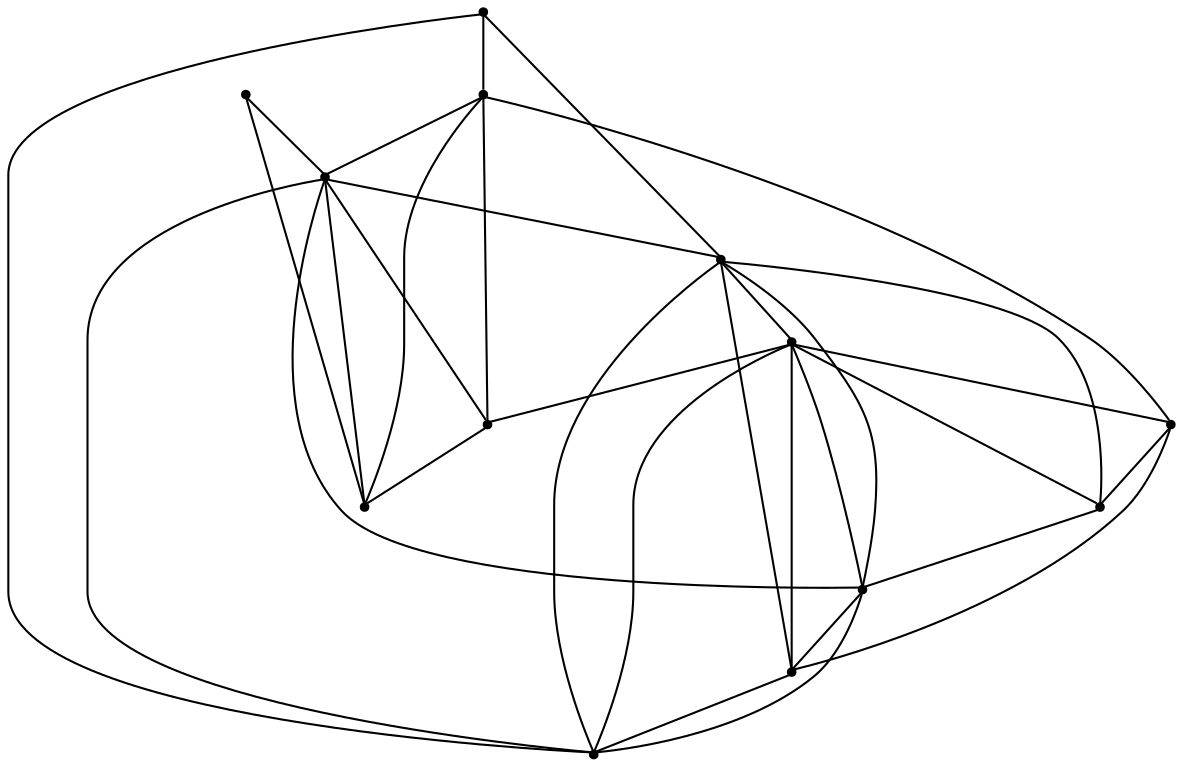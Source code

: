 graph {
  node [shape=point,comment="{\"directed\":false,\"doi\":\"10.1007/978-3-642-36763-2_7\",\"figure\":\"1 (1)\"}"]

  v0 [pos="931.9009812237714,888.1556692082644"]
  v1 [pos="925.479649516327,963.4179743991724"]
  v2 [pos="904.464526710503,665.2859485128936"]
  v3 [pos="804.6425502284851,650.7002284808976"]
  v4 [pos="769.6173243440594,738.7980385192982"]
  v5 [pos="825.6577366584664,825.1453790184237"]
  v6 [pos="817.4851500192166,991.422689125086"]
  v7 [pos="694.3130441556341,807.6424641090742"]
  v8 [pos="682.6379476527729,700.8750774119387"]
  v9 [pos="567.0546131603478,861.317934175201"]
  v10 [pos="634.1863703336808,997.2568245250212"]
  v11 [pos="608.501170752218,760.3848736440796"]
  v12 [pos="573.4758812436348,962.8344845527474"]

  v0 -- v7 [id="-1",pos="931.9009812237714,888.1556692082644 813.106933159506,847.8990666586693 813.106933159506,847.8990666586693 813.106933159506,847.8990666586693 694.3130441556341,807.6424641090742 694.3130441556341,807.6424641090742 694.3130441556341,807.6424641090742"]
  v9 -- v7 [id="-2",pos="567.0546131603478,861.317934175201 630.6836855036369,834.4801991421376 630.6836855036369,834.4801991421376 630.6836855036369,834.4801991421376 694.3130441556341,807.6424641090742 694.3130441556341,807.6424641090742 694.3130441556341,807.6424641090742"]
  v9 -- v3 [id="-3",pos="567.0546131603478,861.317934175201 685.8485021642198,756.0090177393564 685.8485021642198,756.0090177393564 685.8485021642198,756.0090177393564 804.6425502284851,650.7002284808976 804.6425502284851,650.7002284808976 804.6425502284851,650.7002284808976"]
  v12 -- v9 [id="-4",pos="573.4758812436348,962.8344845527474 570.2651040476372,912.0762093639742 570.2651040476372,912.0762093639742 570.2651040476372,912.0762093639742 567.0546131603478,861.317934175201 567.0546131603478,861.317934175201 567.0546131603478,861.317934175201"]
  v9 -- v10 [id="-5",pos="567.0546131603478,861.317934175201 600.6203804047389,929.2873793501111 600.6203804047389,929.2873793501111 600.6203804047389,929.2873793501111 634.1863703336808,997.2568245250212 634.1863703336808,997.2568245250212 634.1863703336808,997.2568245250212"]
  v11 -- v8 [id="-6",pos="608.501170752218,760.3848736440796 645.5695114843775,730.6298801449698 645.5695114843775,730.6298801449698 645.5695114843775,730.6298801449698 682.6379476527729,700.8750774119387 682.6379476527729,700.8750774119387 682.6379476527729,700.8750774119387"]
  v8 -- v9 [id="-7",pos="682.6379476527729,700.8750774119387 624.846169064285,781.0964739992233 624.846169064285,781.0964739992233 624.846169064285,781.0964739992233 567.0546131603478,861.317934175201 567.0546131603478,861.317934175201 567.0546131603478,861.317934175201"]
  v10 -- v0 [id="-8",pos="634.1863703336808,997.2568245250212 783.0435644364507,942.7062468666428 783.0435644364507,942.7062468666428 783.0435644364507,942.7062468666428 931.9009812237714,888.1556692082644 931.9009812237714,888.1556692082644 931.9009812237714,888.1556692082644"]
  v10 -- v6 [id="-9",pos="634.1863703336808,997.2568245250212 725.8357124583306,994.3396932363606 725.8357124583306,994.3396932363606 725.8357124583306,994.3396932363606 817.4851500192166,991.422689125086 817.4851500192166,991.422689125086 817.4851500192166,991.422689125086"]
  v10 -- v7 [id="-10",pos="634.1863703336808,997.2568245250212 664.2495640903032,902.4496443170477 664.2495640903032,902.4496443170477 664.2495640903032,902.4496443170477 694.3130441556341,807.6424641090742 694.3130441556341,807.6424641090742 694.3130441556341,807.6424641090742"]
  v8 -- v3 [id="-11",pos="682.6379476527729,700.8750774119387 743.6402330345898,675.7875575633788 743.6402330345898,675.7875575633788 743.6402330345898,675.7875575633788 804.6425502284851,650.7002284808976 804.6425502284851,650.7002284808976 804.6425502284851,650.7002284808976"]
  v9 -- v6 [id="-12",pos="567.0546131603478,861.317934175201 692.2697702475068,926.3702480614505 692.2697702475068,926.3702480614505 692.2697702475068,926.3702480614505 817.4851500192166,991.422689125086 817.4851500192166,991.422689125086 817.4851500192166,991.422689125086"]
  v7 -- v5 [id="-13",pos="694.3130441556341,807.6424641090742 759.9853426889323,816.3939215637489 759.9853426889323,816.3939215637489 759.9853426889323,816.3939215637489 825.6577366584664,825.1453790184237 825.6577366584664,825.1453790184237 825.6577366584664,825.1453790184237"]
  v11 -- v6 [id="-14",pos="608.501170752218,760.3848736440796 712.9930490434418,875.9036542071968 712.9930490434418,875.9036542071968 712.9930490434418,875.9036542071968 817.4851500192166,991.422689125086 817.4851500192166,991.422689125086 817.4851500192166,991.422689125086"]
  v10 -- v5 [id="-15",pos="634.1863703336808,997.2568245250212 729.9219103417195,911.2010381830295 729.9219103417195,911.2010381830295 729.9219103417195,911.2010381830295 825.6577366584664,825.1453790184237 825.6577366584664,825.1453790184237 825.6577366584664,825.1453790184237"]
  v12 -- v1 [id="-16",pos="573.4758812436348,962.8344845527474 749.477813098099,963.1262930646528 749.477813098099,963.1262930646528 749.477813098099,963.1262930646528 925.479649516327,963.4179743991724 925.479649516327,963.4179743991724 925.479649516327,963.4179743991724"]
  v7 -- v6 [id="-17",pos="694.3130441556341,807.6424641090742 755.8989539330712,899.5325130283871 755.8989539330712,899.5325130283871 755.8989539330712,899.5325130283871 817.4851500192166,991.422689125086 817.4851500192166,991.422689125086 817.4851500192166,991.422689125086"]
  v8 -- v2 [id="-18",pos="682.6379476527729,700.8750774119387 793.5511576514413,683.0804175793767 793.5511576514413,683.0804175793767 793.5511576514413,683.0804175793767 904.464526710503,665.2859485128936 904.464526710503,665.2859485128936 904.464526710503,665.2859485128936"]
  v4 -- v7 [id="-19",pos="769.6173243440594,738.7980385192982 731.9651365317287,773.2201877254932 731.9651365317287,773.2201877254932 731.9651365317287,773.2201877254932 694.3130441556341,807.6424641090742 694.3130441556341,807.6424641090742 694.3130441556341,807.6424641090742"]
  v4 -- v3 [id="-20",pos="769.6173243440594,738.7980385192982 787.1298895681543,694.749006322712 787.1298895681543,694.749006322712 787.1298895681543,694.749006322712 804.6425502284851,650.7002284808976 804.6425502284851,650.7002284808976 804.6425502284851,650.7002284808976"]
  v11 -- v10 [id="-21",pos="608.501170752218,760.3848736440796 621.3436592006739,878.8207854958575 621.3436592006739,878.8207854958575 621.3436592006739,878.8207854958575 634.1863703336808,997.2568245250212 634.1863703336808,997.2568245250212 634.1863703336808,997.2568245250212"]
  v8 -- v1 [id="-22",pos="682.6379476527729,700.8750774119387 804.0586872422746,832.1464941112091 804.0586872422746,832.1464941112091 804.0586872422746,832.1464941112091 925.479649516327,963.4179743991724 925.479649516327,963.4179743991724 925.479649516327,963.4179743991724"]
  v4 -- v5 [id="-23",pos="769.6173243440594,738.7980385192982 797.637482783145,781.971645180168 797.637482783145,781.971645180168 797.637482783145,781.971645180168 825.6577366584664,825.1453790184237 825.6577366584664,825.1453790184237 825.6577366584664,825.1453790184237"]
  v10 -- v4 [id="-24",pos="634.1863703336808,997.2568245250212 701.901704184516,868.0273043447738 701.901704184516,868.0273043447738 701.901704184516,868.0273043447738 769.6173243440594,738.7980385192982 769.6173243440594,738.7980385192982 769.6173243440594,738.7980385192982"]
  v4 -- v6 [id="-25",pos="769.6173243440594,738.7980385192982 793.551094027284,865.1102366448062 793.551094027284,865.1102366448062 793.551094027284,865.1102366448062 817.4851500192166,991.422689125086 817.4851500192166,991.422689125086 817.4851500192166,991.422689125086"]
  v5 -- v6 [id="-26",pos="825.6577366584664,825.1453790184237 821.5713001844874,908.2839704830618 821.5713001844874,908.2839704830618 821.5713001844874,908.2839704830618 817.4851500192166,991.422689125086 817.4851500192166,991.422689125086 817.4851500192166,991.422689125086"]
  v9 -- v1 [id="-27",pos="567.0546131603478,861.317934175201 746.267019996062,912.3679542871866 746.267019996062,912.3679542871866 746.267019996062,912.3679542871866 925.479649516327,963.4179743991724 925.479649516327,963.4179743991724 925.479649516327,963.4179743991724"]
  v4 -- v2 [id="-28",pos="769.6173243440594,738.7980385192982 837.0408778091632,702.0418663387101 837.0408778091632,702.0418663387101 837.0408778091632,702.0418663387101 904.464526710503,665.2859485128936 904.464526710503,665.2859485128936 904.464526710503,665.2859485128936"]
  v3 -- v1 [id="-29",pos="804.6425502284851,650.7002284808976 865.060956718052,807.059037851342 865.060956718052,807.059037851342 865.060956718052,807.059037851342 925.479649516327,963.4179743991724 925.479649516327,963.4179743991724 925.479649516327,963.4179743991724"]
  v2 -- v0 [id="-30",pos="904.464526710503,665.2859485128936 918.1826744369405,776.720745271886 918.1826744369405,776.720745271886 918.1826744369405,776.720745271886 931.9009812237714,888.1556692082644 931.9009812237714,888.1556692082644 931.9009812237714,888.1556692082644"]
  v2 -- v5 [id="-31",pos="904.464526710503,665.2859485128936 865.0610203422094,745.2156637656586 865.0610203422094,745.2156637656586 865.0610203422094,745.2156637656586 825.6577366584664,825.1453790184237 825.6577366584664,825.1453790184237 825.6577366584664,825.1453790184237"]
  v4 -- v0 [id="-32",pos="769.6173243440594,738.7980385192982 850.7590732537187,813.4767902750883 850.7590732537187,813.4767902750883 850.7590732537187,813.4767902750883 931.9009812237714,888.1556692082644 931.9009812237714,888.1556692082644 931.9009812237714,888.1556692082644"]
}